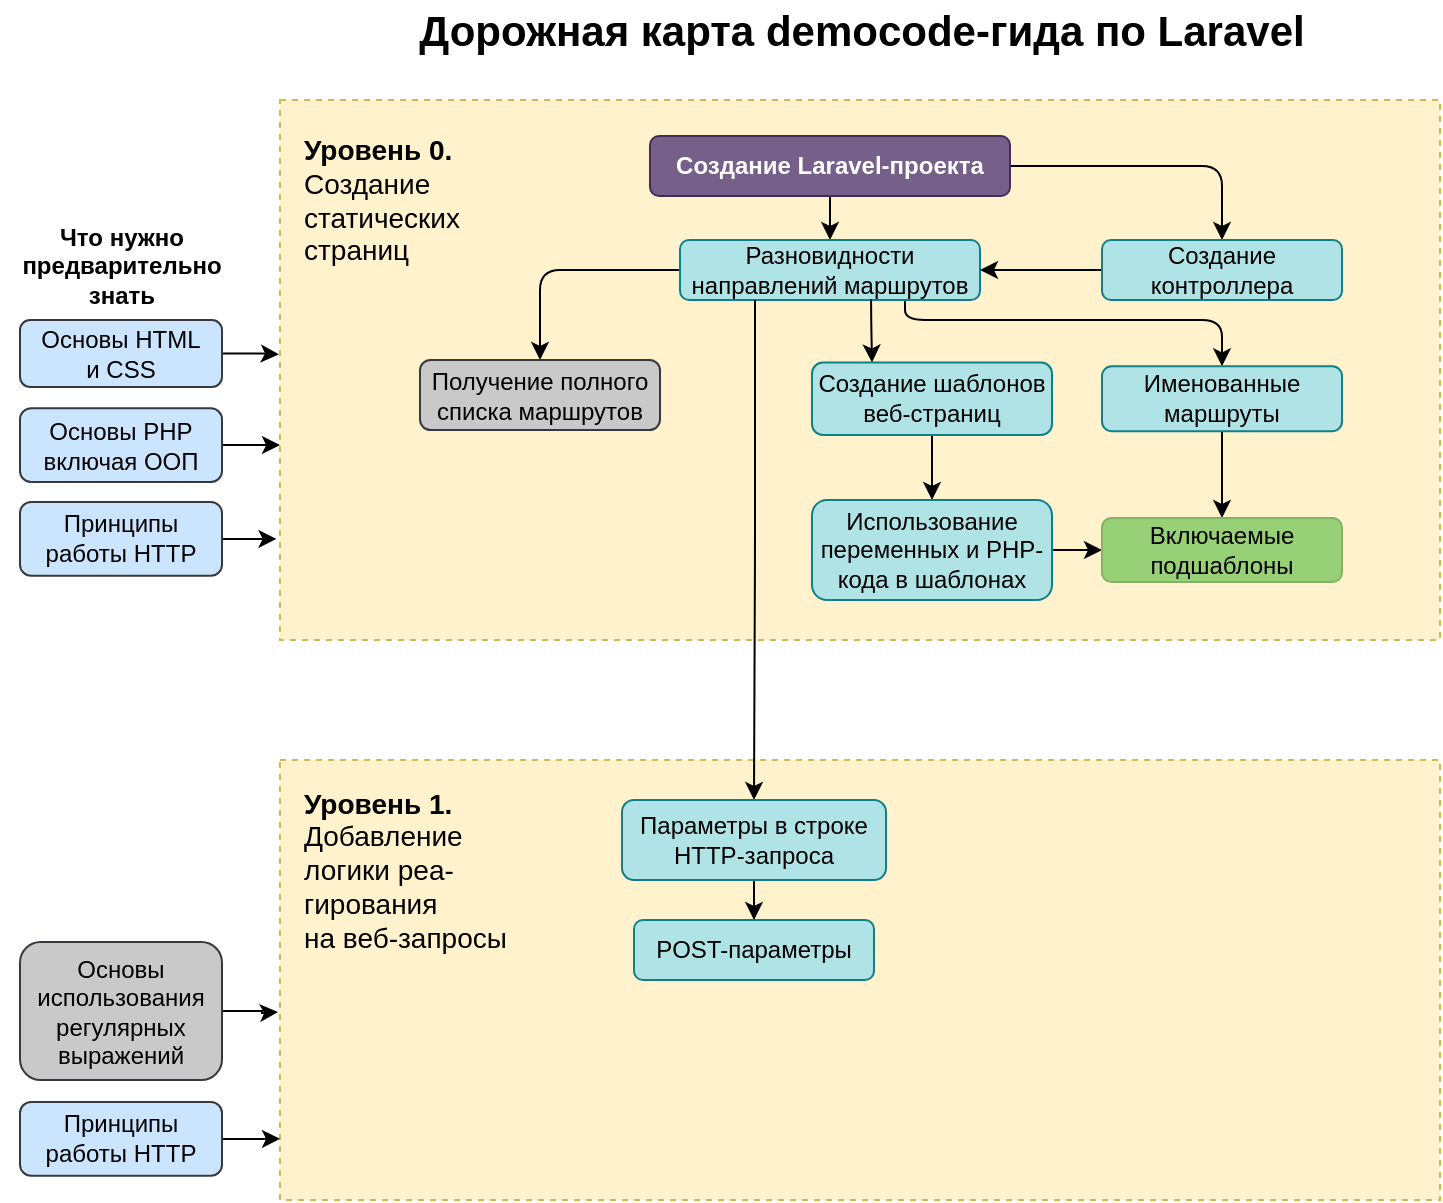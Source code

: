 <mxfile version="21.1.2" type="device">
  <diagram name="Страница 1" id="1nTtm0_BMDjhct5yccOk">
    <mxGraphModel dx="1120" dy="769" grid="1" gridSize="10" guides="1" tooltips="1" connect="1" arrows="1" fold="1" page="1" pageScale="1" pageWidth="827" pageHeight="1169" math="0" shadow="0">
      <root>
        <mxCell id="0" />
        <mxCell id="1" parent="0" />
        <mxCell id="2ZtT-Da5C00QiOGOJkK9-30" value="" style="rounded=0;whiteSpace=wrap;html=1;fillColor=#fff2cc;strokeColor=#d6b656;dashed=1;" parent="1" vertex="1">
          <mxGeometry x="200" y="410" width="580" height="220" as="geometry" />
        </mxCell>
        <mxCell id="2ZtT-Da5C00QiOGOJkK9-25" value="" style="rounded=0;whiteSpace=wrap;html=1;fillColor=#fff2cc;strokeColor=#d6b656;dashed=1;" parent="1" vertex="1">
          <mxGeometry x="200" y="80" width="580" height="270" as="geometry" />
        </mxCell>
        <mxCell id="2ZtT-Da5C00QiOGOJkK9-3" value="" style="edgeStyle=orthogonalEdgeStyle;rounded=0;orthogonalLoop=1;jettySize=auto;html=1;entryX=0.5;entryY=0;entryDx=0;entryDy=0;" parent="1" source="2ZtT-Da5C00QiOGOJkK9-1" target="2ZtT-Da5C00QiOGOJkK9-2" edge="1">
          <mxGeometry relative="1" as="geometry">
            <Array as="points">
              <mxPoint x="475" y="140" />
              <mxPoint x="475" y="140" />
            </Array>
          </mxGeometry>
        </mxCell>
        <mxCell id="2ZtT-Da5C00QiOGOJkK9-22" value="" style="edgeStyle=orthogonalEdgeStyle;rounded=1;orthogonalLoop=1;jettySize=auto;html=1;" parent="1" source="2ZtT-Da5C00QiOGOJkK9-1" target="2ZtT-Da5C00QiOGOJkK9-21" edge="1">
          <mxGeometry relative="1" as="geometry" />
        </mxCell>
        <mxCell id="2ZtT-Da5C00QiOGOJkK9-1" value="Создание Laravel-проекта" style="rounded=1;whiteSpace=wrap;html=1;fillColor=#76608a;strokeColor=#432D57;fontColor=#ffffff;fontStyle=1" parent="1" vertex="1">
          <mxGeometry x="385" y="98" width="180" height="30" as="geometry" />
        </mxCell>
        <mxCell id="2ZtT-Da5C00QiOGOJkK9-5" value="" style="edgeStyle=orthogonalEdgeStyle;rounded=1;orthogonalLoop=1;jettySize=auto;html=1;entryX=0.5;entryY=0;entryDx=0;entryDy=0;exitX=0.75;exitY=1;exitDx=0;exitDy=0;" parent="1" source="2ZtT-Da5C00QiOGOJkK9-2" target="2ZtT-Da5C00QiOGOJkK9-4" edge="1">
          <mxGeometry relative="1" as="geometry">
            <Array as="points">
              <mxPoint x="512" y="190" />
              <mxPoint x="671" y="190" />
            </Array>
          </mxGeometry>
        </mxCell>
        <mxCell id="2ZtT-Da5C00QiOGOJkK9-20" value="" style="edgeStyle=orthogonalEdgeStyle;rounded=1;orthogonalLoop=1;jettySize=auto;html=1;" parent="1" source="2ZtT-Da5C00QiOGOJkK9-2" target="2ZtT-Da5C00QiOGOJkK9-19" edge="1">
          <mxGeometry relative="1" as="geometry" />
        </mxCell>
        <mxCell id="2ZtT-Da5C00QiOGOJkK9-2" value="Разновидности направлений маршрутов" style="whiteSpace=wrap;html=1;rounded=1;fillColor=#b0e3e6;strokeColor=#0e8088;" parent="1" vertex="1">
          <mxGeometry x="400" y="150" width="150" height="30" as="geometry" />
        </mxCell>
        <mxCell id="2ZtT-Da5C00QiOGOJkK9-34" value="" style="edgeStyle=orthogonalEdgeStyle;rounded=1;orthogonalLoop=1;jettySize=auto;html=1;exitX=0.25;exitY=1;exitDx=0;exitDy=0;" parent="1" source="2ZtT-Da5C00QiOGOJkK9-2" target="2ZtT-Da5C00QiOGOJkK9-33" edge="1">
          <mxGeometry relative="1" as="geometry" />
        </mxCell>
        <mxCell id="2ZtT-Da5C00QiOGOJkK9-38" value="" style="edgeStyle=orthogonalEdgeStyle;rounded=1;orthogonalLoop=1;jettySize=auto;html=1;exitX=0.637;exitY=0.987;exitDx=0;exitDy=0;entryX=0.25;entryY=0;entryDx=0;entryDy=0;exitPerimeter=0;" parent="1" source="2ZtT-Da5C00QiOGOJkK9-2" target="2ZtT-Da5C00QiOGOJkK9-37" edge="1">
          <mxGeometry relative="1" as="geometry">
            <Array as="points">
              <mxPoint x="496" y="190" />
              <mxPoint x="496" y="190" />
            </Array>
          </mxGeometry>
        </mxCell>
        <mxCell id="OjklDx6xXTm0ZTOKtwND-5" style="edgeStyle=orthogonalEdgeStyle;rounded=0;orthogonalLoop=1;jettySize=auto;html=1;exitX=0.5;exitY=1;exitDx=0;exitDy=0;entryX=0.5;entryY=0;entryDx=0;entryDy=0;" parent="1" source="2ZtT-Da5C00QiOGOJkK9-4" target="OjklDx6xXTm0ZTOKtwND-3" edge="1">
          <mxGeometry relative="1" as="geometry" />
        </mxCell>
        <mxCell id="2ZtT-Da5C00QiOGOJkK9-4" value="Именованные маршруты" style="whiteSpace=wrap;html=1;rounded=1;fillColor=#b0e3e6;strokeColor=#0e8088;glass=0;" parent="1" vertex="1">
          <mxGeometry x="611" y="213.13" width="120" height="32.5" as="geometry" />
        </mxCell>
        <mxCell id="2ZtT-Da5C00QiOGOJkK9-19" value="Получение полного списка маршрутов" style="whiteSpace=wrap;html=1;rounded=1;fontSize=12;fillColor=#C9C9C9;strokeColor=#36393d;" parent="1" vertex="1">
          <mxGeometry x="270" y="210" width="120" height="35" as="geometry" />
        </mxCell>
        <mxCell id="2ZtT-Da5C00QiOGOJkK9-23" style="edgeStyle=orthogonalEdgeStyle;rounded=0;orthogonalLoop=1;jettySize=auto;html=1;exitX=0;exitY=0.5;exitDx=0;exitDy=0;entryX=1;entryY=0.5;entryDx=0;entryDy=0;" parent="1" source="2ZtT-Da5C00QiOGOJkK9-21" target="2ZtT-Da5C00QiOGOJkK9-2" edge="1">
          <mxGeometry relative="1" as="geometry" />
        </mxCell>
        <mxCell id="2ZtT-Da5C00QiOGOJkK9-21" value="Создание контроллера" style="whiteSpace=wrap;html=1;fillColor=#b0e3e6;strokeColor=#0e8088;rounded=1;" parent="1" vertex="1">
          <mxGeometry x="611" y="150" width="120" height="30" as="geometry" />
        </mxCell>
        <mxCell id="2ZtT-Da5C00QiOGOJkK9-29" value="&lt;b style=&quot;font-size: 14px;&quot;&gt;Уровень 0.&lt;/b&gt; &lt;br style=&quot;font-size: 14px;&quot;&gt;Создание &lt;br style=&quot;font-size: 14px;&quot;&gt;статических &lt;br style=&quot;font-size: 14px;&quot;&gt;страниц" style="text;html=1;strokeColor=none;fillColor=none;align=left;verticalAlign=middle;whiteSpace=wrap;rounded=0;fontSize=14;" parent="1" vertex="1">
          <mxGeometry x="210" y="80" width="110" height="100" as="geometry" />
        </mxCell>
        <mxCell id="2ZtT-Da5C00QiOGOJkK9-31" value="&lt;b style=&quot;font-size: 14px;&quot;&gt;Уровень 1.&lt;/b&gt;&amp;nbsp;&lt;br style=&quot;font-size: 14px;&quot;&gt;Добавление &lt;br style=&quot;font-size: 14px;&quot;&gt;логики реа-&lt;br style=&quot;font-size: 14px;&quot;&gt;гирования &lt;br style=&quot;font-size: 14px;&quot;&gt;на веб-запросы" style="text;html=1;strokeColor=none;fillColor=none;align=left;verticalAlign=middle;whiteSpace=wrap;rounded=0;fontSize=14;" parent="1" vertex="1">
          <mxGeometry x="210" y="410" width="110" height="110" as="geometry" />
        </mxCell>
        <mxCell id="6sYHHdcBO0T-AvMb7PJ5-2" value="" style="edgeStyle=orthogonalEdgeStyle;rounded=0;orthogonalLoop=1;jettySize=auto;html=1;" parent="1" source="2ZtT-Da5C00QiOGOJkK9-33" target="6sYHHdcBO0T-AvMb7PJ5-1" edge="1">
          <mxGeometry relative="1" as="geometry" />
        </mxCell>
        <mxCell id="2ZtT-Da5C00QiOGOJkK9-33" value="Параметры в строке HTTP-запроса" style="whiteSpace=wrap;html=1;fillColor=#b0e3e6;strokeColor=#0e8088;rounded=1;" parent="1" vertex="1">
          <mxGeometry x="371" y="430" width="132" height="40" as="geometry" />
        </mxCell>
        <mxCell id="OjklDx6xXTm0ZTOKtwND-2" value="" style="edgeStyle=orthogonalEdgeStyle;rounded=0;orthogonalLoop=1;jettySize=auto;html=1;" parent="1" source="2ZtT-Da5C00QiOGOJkK9-37" target="OjklDx6xXTm0ZTOKtwND-1" edge="1">
          <mxGeometry relative="1" as="geometry" />
        </mxCell>
        <mxCell id="2ZtT-Da5C00QiOGOJkK9-37" value="Создание шаблонов веб-страниц" style="whiteSpace=wrap;html=1;fillColor=#b0e3e6;strokeColor=#0e8088;rounded=1;" parent="1" vertex="1">
          <mxGeometry x="466" y="211.25" width="120" height="36.25" as="geometry" />
        </mxCell>
        <mxCell id="OjklDx6xXTm0ZTOKtwND-4" value="" style="edgeStyle=orthogonalEdgeStyle;rounded=0;orthogonalLoop=1;jettySize=auto;html=1;" parent="1" source="OjklDx6xXTm0ZTOKtwND-1" target="OjklDx6xXTm0ZTOKtwND-3" edge="1">
          <mxGeometry relative="1" as="geometry" />
        </mxCell>
        <mxCell id="OjklDx6xXTm0ZTOKtwND-1" value="Использование переменных и PHP-кода в шаблонах" style="whiteSpace=wrap;html=1;fillColor=#b0e3e6;strokeColor=#0e8088;rounded=1;" parent="1" vertex="1">
          <mxGeometry x="466" y="280" width="120" height="49.99" as="geometry" />
        </mxCell>
        <mxCell id="OjklDx6xXTm0ZTOKtwND-3" value="Включаемые подшаблоны" style="whiteSpace=wrap;html=1;fillColor=#97D077;rounded=1;strokeColor=#82b366;gradientColor=none;shadow=0;glass=0;" parent="1" vertex="1">
          <mxGeometry x="611" y="289" width="120" height="32" as="geometry" />
        </mxCell>
        <mxCell id="OjklDx6xXTm0ZTOKtwND-6" value="Дорожная карта democode-гида по Laravel" style="text;html=1;strokeColor=none;fillColor=none;align=center;verticalAlign=middle;whiteSpace=wrap;rounded=0;fontSize=21;fontStyle=1" parent="1" vertex="1">
          <mxGeometry x="236" y="30" width="510" height="30" as="geometry" />
        </mxCell>
        <mxCell id="6sYHHdcBO0T-AvMb7PJ5-1" value="POST-параметры" style="whiteSpace=wrap;html=1;fillColor=#b0e3e6;strokeColor=#0e8088;rounded=1;" parent="1" vertex="1">
          <mxGeometry x="377" y="490" width="120" height="30" as="geometry" />
        </mxCell>
        <mxCell id="iNFA7w3EIyVJdvFteSca-3" value="" style="edgeStyle=orthogonalEdgeStyle;rounded=0;orthogonalLoop=1;jettySize=auto;html=1;entryX=-0.001;entryY=0.471;entryDx=0;entryDy=0;entryPerimeter=0;" edge="1" parent="1" source="iNFA7w3EIyVJdvFteSca-1" target="2ZtT-Da5C00QiOGOJkK9-25">
          <mxGeometry relative="1" as="geometry">
            <mxPoint x="200" y="212.51" as="targetPoint" />
          </mxGeometry>
        </mxCell>
        <mxCell id="iNFA7w3EIyVJdvFteSca-1" value="Основы HTML&lt;br&gt;и CSS" style="whiteSpace=wrap;html=1;fillColor=#cce5ff;strokeColor=#36393d;rounded=1;" vertex="1" parent="1">
          <mxGeometry x="70" y="190" width="101" height="33.5" as="geometry" />
        </mxCell>
        <mxCell id="iNFA7w3EIyVJdvFteSca-4" value="Что нужно &lt;br style=&quot;font-size: 12px;&quot;&gt;предварительно &lt;br&gt;знать" style="text;html=1;strokeColor=none;fillColor=none;align=center;verticalAlign=middle;whiteSpace=wrap;rounded=0;fontSize=12;fontStyle=1" vertex="1" parent="1">
          <mxGeometry x="60.5" y="148" width="120" height="30" as="geometry" />
        </mxCell>
        <mxCell id="iNFA7w3EIyVJdvFteSca-6" value="" style="edgeStyle=orthogonalEdgeStyle;rounded=0;orthogonalLoop=1;jettySize=auto;html=1;entryX=0;entryY=0.639;entryDx=0;entryDy=0;entryPerimeter=0;" edge="1" parent="1" source="iNFA7w3EIyVJdvFteSca-5" target="2ZtT-Da5C00QiOGOJkK9-25">
          <mxGeometry relative="1" as="geometry">
            <mxPoint x="200" y="251.66" as="targetPoint" />
          </mxGeometry>
        </mxCell>
        <mxCell id="iNFA7w3EIyVJdvFteSca-5" value="Основы PHP&lt;br&gt;включая ООП" style="whiteSpace=wrap;html=1;fillColor=#cce5ff;strokeColor=#36393d;rounded=1;" vertex="1" parent="1">
          <mxGeometry x="70" y="234.13" width="101" height="36.87" as="geometry" />
        </mxCell>
        <mxCell id="iNFA7w3EIyVJdvFteSca-8" value="" style="edgeStyle=orthogonalEdgeStyle;rounded=0;orthogonalLoop=1;jettySize=auto;html=1;entryX=-0.003;entryY=0.735;entryDx=0;entryDy=0;entryPerimeter=0;" edge="1" parent="1" source="iNFA7w3EIyVJdvFteSca-7">
          <mxGeometry relative="1" as="geometry">
            <mxPoint x="198.26" y="299.45" as="targetPoint" />
          </mxGeometry>
        </mxCell>
        <mxCell id="iNFA7w3EIyVJdvFteSca-7" value="Принципы &lt;br&gt;работы HTTP" style="whiteSpace=wrap;html=1;fillColor=#cce5ff;strokeColor=#36393d;rounded=1;" vertex="1" parent="1">
          <mxGeometry x="70" y="281" width="101" height="36.87" as="geometry" />
        </mxCell>
        <mxCell id="iNFA7w3EIyVJdvFteSca-11" value="" style="edgeStyle=orthogonalEdgeStyle;rounded=0;orthogonalLoop=1;jettySize=auto;html=1;" edge="1" parent="1" source="iNFA7w3EIyVJdvFteSca-10">
          <mxGeometry relative="1" as="geometry">
            <mxPoint x="199" y="536" as="targetPoint" />
          </mxGeometry>
        </mxCell>
        <mxCell id="iNFA7w3EIyVJdvFteSca-10" value="Основы использования регулярных выражений" style="whiteSpace=wrap;html=1;rounded=1;fontSize=12;fillColor=#C9C9C9;strokeColor=#36393d;" vertex="1" parent="1">
          <mxGeometry x="70" y="501" width="101" height="69" as="geometry" />
        </mxCell>
        <mxCell id="iNFA7w3EIyVJdvFteSca-13" value="" style="edgeStyle=orthogonalEdgeStyle;rounded=0;orthogonalLoop=1;jettySize=auto;html=1;entryX=0;entryY=0.629;entryDx=0;entryDy=0;entryPerimeter=0;" edge="1" parent="1" source="iNFA7w3EIyVJdvFteSca-12">
          <mxGeometry relative="1" as="geometry">
            <mxPoint x="200.0" y="599.38" as="targetPoint" />
          </mxGeometry>
        </mxCell>
        <mxCell id="iNFA7w3EIyVJdvFteSca-12" value="Принципы &lt;br&gt;работы HTTP" style="whiteSpace=wrap;html=1;fillColor=#cce5ff;strokeColor=#36393d;rounded=1;" vertex="1" parent="1">
          <mxGeometry x="70" y="581" width="101" height="36.87" as="geometry" />
        </mxCell>
      </root>
    </mxGraphModel>
  </diagram>
</mxfile>
